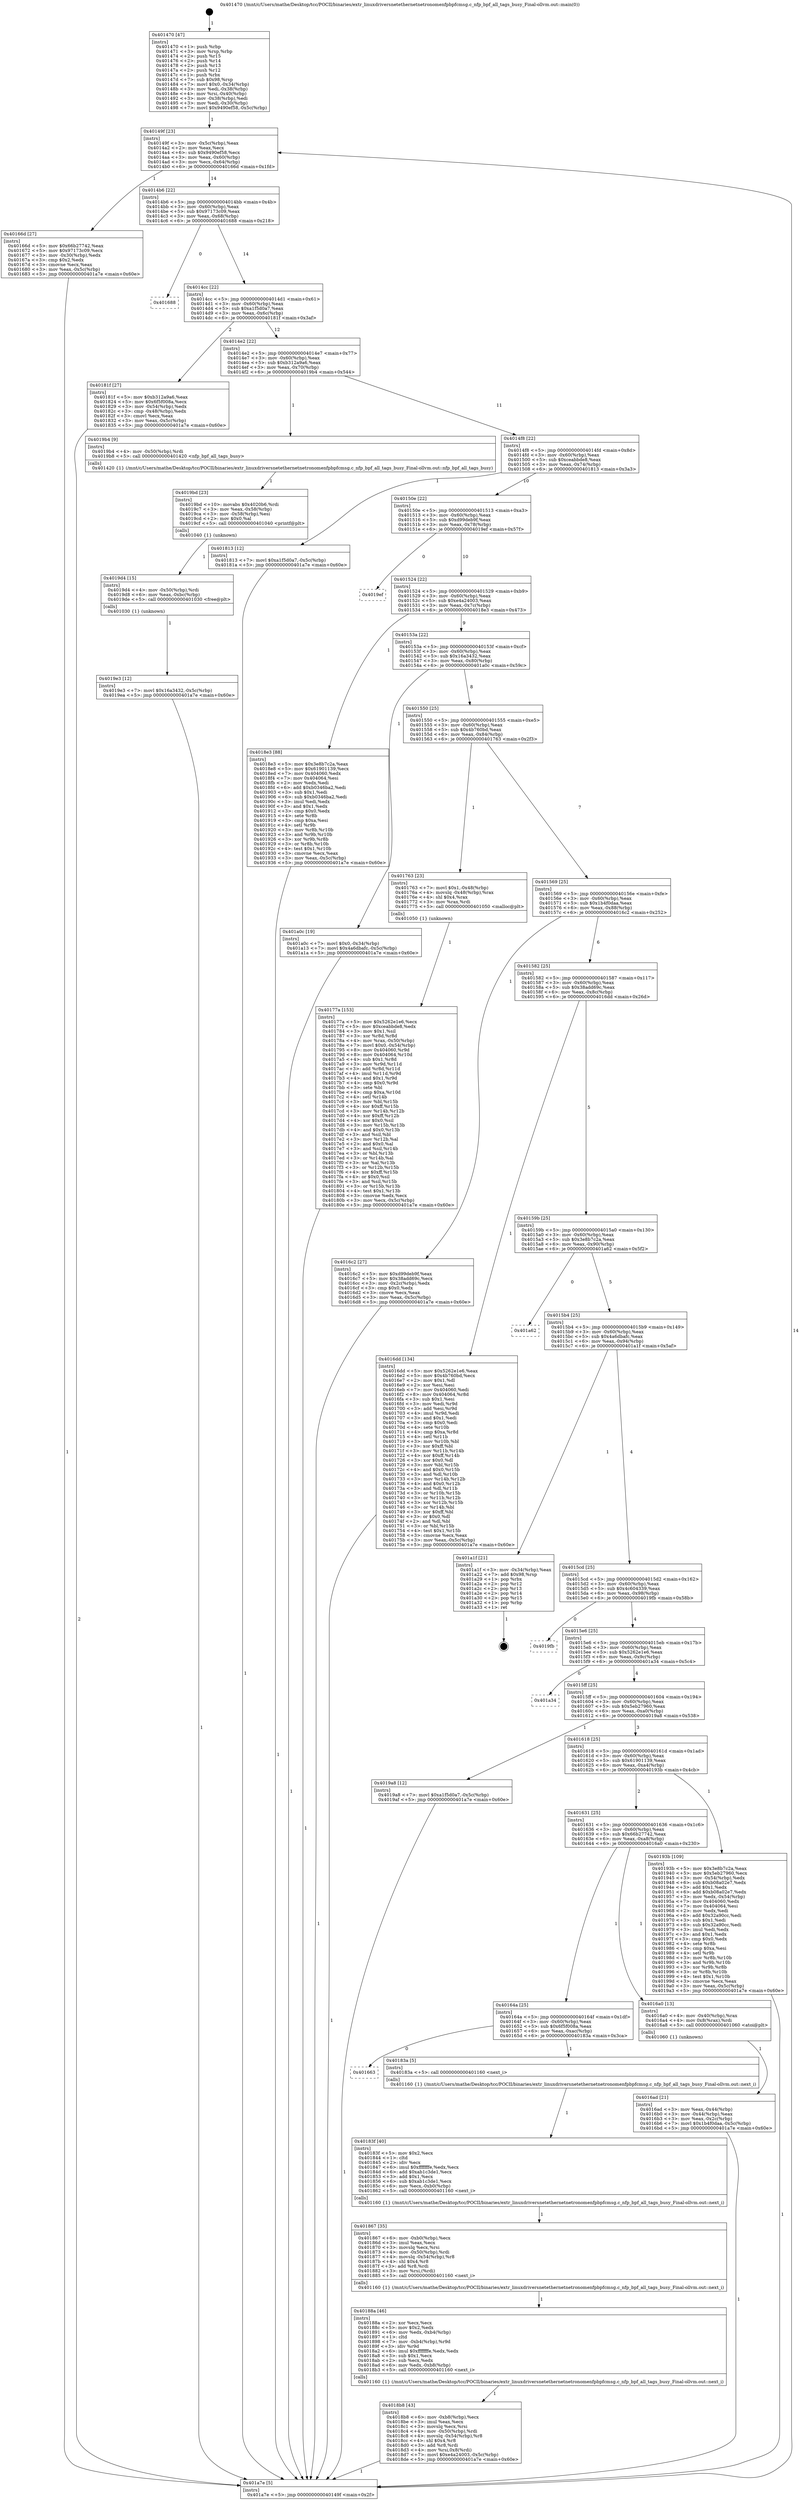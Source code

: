 digraph "0x401470" {
  label = "0x401470 (/mnt/c/Users/mathe/Desktop/tcc/POCII/binaries/extr_linuxdriversnetethernetnetronomenfpbpfcmsg.c_nfp_bpf_all_tags_busy_Final-ollvm.out::main(0))"
  labelloc = "t"
  node[shape=record]

  Entry [label="",width=0.3,height=0.3,shape=circle,fillcolor=black,style=filled]
  "0x40149f" [label="{
     0x40149f [23]\l
     | [instrs]\l
     &nbsp;&nbsp;0x40149f \<+3\>: mov -0x5c(%rbp),%eax\l
     &nbsp;&nbsp;0x4014a2 \<+2\>: mov %eax,%ecx\l
     &nbsp;&nbsp;0x4014a4 \<+6\>: sub $0x9490ef58,%ecx\l
     &nbsp;&nbsp;0x4014aa \<+3\>: mov %eax,-0x60(%rbp)\l
     &nbsp;&nbsp;0x4014ad \<+3\>: mov %ecx,-0x64(%rbp)\l
     &nbsp;&nbsp;0x4014b0 \<+6\>: je 000000000040166d \<main+0x1fd\>\l
  }"]
  "0x40166d" [label="{
     0x40166d [27]\l
     | [instrs]\l
     &nbsp;&nbsp;0x40166d \<+5\>: mov $0x66b27742,%eax\l
     &nbsp;&nbsp;0x401672 \<+5\>: mov $0x97173c09,%ecx\l
     &nbsp;&nbsp;0x401677 \<+3\>: mov -0x30(%rbp),%edx\l
     &nbsp;&nbsp;0x40167a \<+3\>: cmp $0x2,%edx\l
     &nbsp;&nbsp;0x40167d \<+3\>: cmovne %ecx,%eax\l
     &nbsp;&nbsp;0x401680 \<+3\>: mov %eax,-0x5c(%rbp)\l
     &nbsp;&nbsp;0x401683 \<+5\>: jmp 0000000000401a7e \<main+0x60e\>\l
  }"]
  "0x4014b6" [label="{
     0x4014b6 [22]\l
     | [instrs]\l
     &nbsp;&nbsp;0x4014b6 \<+5\>: jmp 00000000004014bb \<main+0x4b\>\l
     &nbsp;&nbsp;0x4014bb \<+3\>: mov -0x60(%rbp),%eax\l
     &nbsp;&nbsp;0x4014be \<+5\>: sub $0x97173c09,%eax\l
     &nbsp;&nbsp;0x4014c3 \<+3\>: mov %eax,-0x68(%rbp)\l
     &nbsp;&nbsp;0x4014c6 \<+6\>: je 0000000000401688 \<main+0x218\>\l
  }"]
  "0x401a7e" [label="{
     0x401a7e [5]\l
     | [instrs]\l
     &nbsp;&nbsp;0x401a7e \<+5\>: jmp 000000000040149f \<main+0x2f\>\l
  }"]
  "0x401470" [label="{
     0x401470 [47]\l
     | [instrs]\l
     &nbsp;&nbsp;0x401470 \<+1\>: push %rbp\l
     &nbsp;&nbsp;0x401471 \<+3\>: mov %rsp,%rbp\l
     &nbsp;&nbsp;0x401474 \<+2\>: push %r15\l
     &nbsp;&nbsp;0x401476 \<+2\>: push %r14\l
     &nbsp;&nbsp;0x401478 \<+2\>: push %r13\l
     &nbsp;&nbsp;0x40147a \<+2\>: push %r12\l
     &nbsp;&nbsp;0x40147c \<+1\>: push %rbx\l
     &nbsp;&nbsp;0x40147d \<+7\>: sub $0x98,%rsp\l
     &nbsp;&nbsp;0x401484 \<+7\>: movl $0x0,-0x34(%rbp)\l
     &nbsp;&nbsp;0x40148b \<+3\>: mov %edi,-0x38(%rbp)\l
     &nbsp;&nbsp;0x40148e \<+4\>: mov %rsi,-0x40(%rbp)\l
     &nbsp;&nbsp;0x401492 \<+3\>: mov -0x38(%rbp),%edi\l
     &nbsp;&nbsp;0x401495 \<+3\>: mov %edi,-0x30(%rbp)\l
     &nbsp;&nbsp;0x401498 \<+7\>: movl $0x9490ef58,-0x5c(%rbp)\l
  }"]
  Exit [label="",width=0.3,height=0.3,shape=circle,fillcolor=black,style=filled,peripheries=2]
  "0x401688" [label="{
     0x401688\l
  }", style=dashed]
  "0x4014cc" [label="{
     0x4014cc [22]\l
     | [instrs]\l
     &nbsp;&nbsp;0x4014cc \<+5\>: jmp 00000000004014d1 \<main+0x61\>\l
     &nbsp;&nbsp;0x4014d1 \<+3\>: mov -0x60(%rbp),%eax\l
     &nbsp;&nbsp;0x4014d4 \<+5\>: sub $0xa1f5d0a7,%eax\l
     &nbsp;&nbsp;0x4014d9 \<+3\>: mov %eax,-0x6c(%rbp)\l
     &nbsp;&nbsp;0x4014dc \<+6\>: je 000000000040181f \<main+0x3af\>\l
  }"]
  "0x4019e3" [label="{
     0x4019e3 [12]\l
     | [instrs]\l
     &nbsp;&nbsp;0x4019e3 \<+7\>: movl $0x16a3432,-0x5c(%rbp)\l
     &nbsp;&nbsp;0x4019ea \<+5\>: jmp 0000000000401a7e \<main+0x60e\>\l
  }"]
  "0x40181f" [label="{
     0x40181f [27]\l
     | [instrs]\l
     &nbsp;&nbsp;0x40181f \<+5\>: mov $0xb312a9a6,%eax\l
     &nbsp;&nbsp;0x401824 \<+5\>: mov $0x6f5f008a,%ecx\l
     &nbsp;&nbsp;0x401829 \<+3\>: mov -0x54(%rbp),%edx\l
     &nbsp;&nbsp;0x40182c \<+3\>: cmp -0x48(%rbp),%edx\l
     &nbsp;&nbsp;0x40182f \<+3\>: cmovl %ecx,%eax\l
     &nbsp;&nbsp;0x401832 \<+3\>: mov %eax,-0x5c(%rbp)\l
     &nbsp;&nbsp;0x401835 \<+5\>: jmp 0000000000401a7e \<main+0x60e\>\l
  }"]
  "0x4014e2" [label="{
     0x4014e2 [22]\l
     | [instrs]\l
     &nbsp;&nbsp;0x4014e2 \<+5\>: jmp 00000000004014e7 \<main+0x77\>\l
     &nbsp;&nbsp;0x4014e7 \<+3\>: mov -0x60(%rbp),%eax\l
     &nbsp;&nbsp;0x4014ea \<+5\>: sub $0xb312a9a6,%eax\l
     &nbsp;&nbsp;0x4014ef \<+3\>: mov %eax,-0x70(%rbp)\l
     &nbsp;&nbsp;0x4014f2 \<+6\>: je 00000000004019b4 \<main+0x544\>\l
  }"]
  "0x4019d4" [label="{
     0x4019d4 [15]\l
     | [instrs]\l
     &nbsp;&nbsp;0x4019d4 \<+4\>: mov -0x50(%rbp),%rdi\l
     &nbsp;&nbsp;0x4019d8 \<+6\>: mov %eax,-0xbc(%rbp)\l
     &nbsp;&nbsp;0x4019de \<+5\>: call 0000000000401030 \<free@plt\>\l
     | [calls]\l
     &nbsp;&nbsp;0x401030 \{1\} (unknown)\l
  }"]
  "0x4019b4" [label="{
     0x4019b4 [9]\l
     | [instrs]\l
     &nbsp;&nbsp;0x4019b4 \<+4\>: mov -0x50(%rbp),%rdi\l
     &nbsp;&nbsp;0x4019b8 \<+5\>: call 0000000000401420 \<nfp_bpf_all_tags_busy\>\l
     | [calls]\l
     &nbsp;&nbsp;0x401420 \{1\} (/mnt/c/Users/mathe/Desktop/tcc/POCII/binaries/extr_linuxdriversnetethernetnetronomenfpbpfcmsg.c_nfp_bpf_all_tags_busy_Final-ollvm.out::nfp_bpf_all_tags_busy)\l
  }"]
  "0x4014f8" [label="{
     0x4014f8 [22]\l
     | [instrs]\l
     &nbsp;&nbsp;0x4014f8 \<+5\>: jmp 00000000004014fd \<main+0x8d\>\l
     &nbsp;&nbsp;0x4014fd \<+3\>: mov -0x60(%rbp),%eax\l
     &nbsp;&nbsp;0x401500 \<+5\>: sub $0xceabbde8,%eax\l
     &nbsp;&nbsp;0x401505 \<+3\>: mov %eax,-0x74(%rbp)\l
     &nbsp;&nbsp;0x401508 \<+6\>: je 0000000000401813 \<main+0x3a3\>\l
  }"]
  "0x4019bd" [label="{
     0x4019bd [23]\l
     | [instrs]\l
     &nbsp;&nbsp;0x4019bd \<+10\>: movabs $0x4020b6,%rdi\l
     &nbsp;&nbsp;0x4019c7 \<+3\>: mov %eax,-0x58(%rbp)\l
     &nbsp;&nbsp;0x4019ca \<+3\>: mov -0x58(%rbp),%esi\l
     &nbsp;&nbsp;0x4019cd \<+2\>: mov $0x0,%al\l
     &nbsp;&nbsp;0x4019cf \<+5\>: call 0000000000401040 \<printf@plt\>\l
     | [calls]\l
     &nbsp;&nbsp;0x401040 \{1\} (unknown)\l
  }"]
  "0x401813" [label="{
     0x401813 [12]\l
     | [instrs]\l
     &nbsp;&nbsp;0x401813 \<+7\>: movl $0xa1f5d0a7,-0x5c(%rbp)\l
     &nbsp;&nbsp;0x40181a \<+5\>: jmp 0000000000401a7e \<main+0x60e\>\l
  }"]
  "0x40150e" [label="{
     0x40150e [22]\l
     | [instrs]\l
     &nbsp;&nbsp;0x40150e \<+5\>: jmp 0000000000401513 \<main+0xa3\>\l
     &nbsp;&nbsp;0x401513 \<+3\>: mov -0x60(%rbp),%eax\l
     &nbsp;&nbsp;0x401516 \<+5\>: sub $0xd99deb9f,%eax\l
     &nbsp;&nbsp;0x40151b \<+3\>: mov %eax,-0x78(%rbp)\l
     &nbsp;&nbsp;0x40151e \<+6\>: je 00000000004019ef \<main+0x57f\>\l
  }"]
  "0x4018b8" [label="{
     0x4018b8 [43]\l
     | [instrs]\l
     &nbsp;&nbsp;0x4018b8 \<+6\>: mov -0xb8(%rbp),%ecx\l
     &nbsp;&nbsp;0x4018be \<+3\>: imul %eax,%ecx\l
     &nbsp;&nbsp;0x4018c1 \<+3\>: movslq %ecx,%rsi\l
     &nbsp;&nbsp;0x4018c4 \<+4\>: mov -0x50(%rbp),%rdi\l
     &nbsp;&nbsp;0x4018c8 \<+4\>: movslq -0x54(%rbp),%r8\l
     &nbsp;&nbsp;0x4018cc \<+4\>: shl $0x4,%r8\l
     &nbsp;&nbsp;0x4018d0 \<+3\>: add %r8,%rdi\l
     &nbsp;&nbsp;0x4018d3 \<+4\>: mov %rsi,0x8(%rdi)\l
     &nbsp;&nbsp;0x4018d7 \<+7\>: movl $0xe4a24003,-0x5c(%rbp)\l
     &nbsp;&nbsp;0x4018de \<+5\>: jmp 0000000000401a7e \<main+0x60e\>\l
  }"]
  "0x4019ef" [label="{
     0x4019ef\l
  }", style=dashed]
  "0x401524" [label="{
     0x401524 [22]\l
     | [instrs]\l
     &nbsp;&nbsp;0x401524 \<+5\>: jmp 0000000000401529 \<main+0xb9\>\l
     &nbsp;&nbsp;0x401529 \<+3\>: mov -0x60(%rbp),%eax\l
     &nbsp;&nbsp;0x40152c \<+5\>: sub $0xe4a24003,%eax\l
     &nbsp;&nbsp;0x401531 \<+3\>: mov %eax,-0x7c(%rbp)\l
     &nbsp;&nbsp;0x401534 \<+6\>: je 00000000004018e3 \<main+0x473\>\l
  }"]
  "0x40188a" [label="{
     0x40188a [46]\l
     | [instrs]\l
     &nbsp;&nbsp;0x40188a \<+2\>: xor %ecx,%ecx\l
     &nbsp;&nbsp;0x40188c \<+5\>: mov $0x2,%edx\l
     &nbsp;&nbsp;0x401891 \<+6\>: mov %edx,-0xb4(%rbp)\l
     &nbsp;&nbsp;0x401897 \<+1\>: cltd\l
     &nbsp;&nbsp;0x401898 \<+7\>: mov -0xb4(%rbp),%r9d\l
     &nbsp;&nbsp;0x40189f \<+3\>: idiv %r9d\l
     &nbsp;&nbsp;0x4018a2 \<+6\>: imul $0xfffffffe,%edx,%edx\l
     &nbsp;&nbsp;0x4018a8 \<+3\>: sub $0x1,%ecx\l
     &nbsp;&nbsp;0x4018ab \<+2\>: sub %ecx,%edx\l
     &nbsp;&nbsp;0x4018ad \<+6\>: mov %edx,-0xb8(%rbp)\l
     &nbsp;&nbsp;0x4018b3 \<+5\>: call 0000000000401160 \<next_i\>\l
     | [calls]\l
     &nbsp;&nbsp;0x401160 \{1\} (/mnt/c/Users/mathe/Desktop/tcc/POCII/binaries/extr_linuxdriversnetethernetnetronomenfpbpfcmsg.c_nfp_bpf_all_tags_busy_Final-ollvm.out::next_i)\l
  }"]
  "0x4018e3" [label="{
     0x4018e3 [88]\l
     | [instrs]\l
     &nbsp;&nbsp;0x4018e3 \<+5\>: mov $0x3e8b7c2a,%eax\l
     &nbsp;&nbsp;0x4018e8 \<+5\>: mov $0x61901139,%ecx\l
     &nbsp;&nbsp;0x4018ed \<+7\>: mov 0x404060,%edx\l
     &nbsp;&nbsp;0x4018f4 \<+7\>: mov 0x404064,%esi\l
     &nbsp;&nbsp;0x4018fb \<+2\>: mov %edx,%edi\l
     &nbsp;&nbsp;0x4018fd \<+6\>: add $0xb0346ba2,%edi\l
     &nbsp;&nbsp;0x401903 \<+3\>: sub $0x1,%edi\l
     &nbsp;&nbsp;0x401906 \<+6\>: sub $0xb0346ba2,%edi\l
     &nbsp;&nbsp;0x40190c \<+3\>: imul %edi,%edx\l
     &nbsp;&nbsp;0x40190f \<+3\>: and $0x1,%edx\l
     &nbsp;&nbsp;0x401912 \<+3\>: cmp $0x0,%edx\l
     &nbsp;&nbsp;0x401915 \<+4\>: sete %r8b\l
     &nbsp;&nbsp;0x401919 \<+3\>: cmp $0xa,%esi\l
     &nbsp;&nbsp;0x40191c \<+4\>: setl %r9b\l
     &nbsp;&nbsp;0x401920 \<+3\>: mov %r8b,%r10b\l
     &nbsp;&nbsp;0x401923 \<+3\>: and %r9b,%r10b\l
     &nbsp;&nbsp;0x401926 \<+3\>: xor %r9b,%r8b\l
     &nbsp;&nbsp;0x401929 \<+3\>: or %r8b,%r10b\l
     &nbsp;&nbsp;0x40192c \<+4\>: test $0x1,%r10b\l
     &nbsp;&nbsp;0x401930 \<+3\>: cmovne %ecx,%eax\l
     &nbsp;&nbsp;0x401933 \<+3\>: mov %eax,-0x5c(%rbp)\l
     &nbsp;&nbsp;0x401936 \<+5\>: jmp 0000000000401a7e \<main+0x60e\>\l
  }"]
  "0x40153a" [label="{
     0x40153a [22]\l
     | [instrs]\l
     &nbsp;&nbsp;0x40153a \<+5\>: jmp 000000000040153f \<main+0xcf\>\l
     &nbsp;&nbsp;0x40153f \<+3\>: mov -0x60(%rbp),%eax\l
     &nbsp;&nbsp;0x401542 \<+5\>: sub $0x16a3432,%eax\l
     &nbsp;&nbsp;0x401547 \<+3\>: mov %eax,-0x80(%rbp)\l
     &nbsp;&nbsp;0x40154a \<+6\>: je 0000000000401a0c \<main+0x59c\>\l
  }"]
  "0x401867" [label="{
     0x401867 [35]\l
     | [instrs]\l
     &nbsp;&nbsp;0x401867 \<+6\>: mov -0xb0(%rbp),%ecx\l
     &nbsp;&nbsp;0x40186d \<+3\>: imul %eax,%ecx\l
     &nbsp;&nbsp;0x401870 \<+3\>: movslq %ecx,%rsi\l
     &nbsp;&nbsp;0x401873 \<+4\>: mov -0x50(%rbp),%rdi\l
     &nbsp;&nbsp;0x401877 \<+4\>: movslq -0x54(%rbp),%r8\l
     &nbsp;&nbsp;0x40187b \<+4\>: shl $0x4,%r8\l
     &nbsp;&nbsp;0x40187f \<+3\>: add %r8,%rdi\l
     &nbsp;&nbsp;0x401882 \<+3\>: mov %rsi,(%rdi)\l
     &nbsp;&nbsp;0x401885 \<+5\>: call 0000000000401160 \<next_i\>\l
     | [calls]\l
     &nbsp;&nbsp;0x401160 \{1\} (/mnt/c/Users/mathe/Desktop/tcc/POCII/binaries/extr_linuxdriversnetethernetnetronomenfpbpfcmsg.c_nfp_bpf_all_tags_busy_Final-ollvm.out::next_i)\l
  }"]
  "0x401a0c" [label="{
     0x401a0c [19]\l
     | [instrs]\l
     &nbsp;&nbsp;0x401a0c \<+7\>: movl $0x0,-0x34(%rbp)\l
     &nbsp;&nbsp;0x401a13 \<+7\>: movl $0x4a6dbafc,-0x5c(%rbp)\l
     &nbsp;&nbsp;0x401a1a \<+5\>: jmp 0000000000401a7e \<main+0x60e\>\l
  }"]
  "0x401550" [label="{
     0x401550 [25]\l
     | [instrs]\l
     &nbsp;&nbsp;0x401550 \<+5\>: jmp 0000000000401555 \<main+0xe5\>\l
     &nbsp;&nbsp;0x401555 \<+3\>: mov -0x60(%rbp),%eax\l
     &nbsp;&nbsp;0x401558 \<+5\>: sub $0x4b760bd,%eax\l
     &nbsp;&nbsp;0x40155d \<+6\>: mov %eax,-0x84(%rbp)\l
     &nbsp;&nbsp;0x401563 \<+6\>: je 0000000000401763 \<main+0x2f3\>\l
  }"]
  "0x40183f" [label="{
     0x40183f [40]\l
     | [instrs]\l
     &nbsp;&nbsp;0x40183f \<+5\>: mov $0x2,%ecx\l
     &nbsp;&nbsp;0x401844 \<+1\>: cltd\l
     &nbsp;&nbsp;0x401845 \<+2\>: idiv %ecx\l
     &nbsp;&nbsp;0x401847 \<+6\>: imul $0xfffffffe,%edx,%ecx\l
     &nbsp;&nbsp;0x40184d \<+6\>: add $0xab1c3de1,%ecx\l
     &nbsp;&nbsp;0x401853 \<+3\>: add $0x1,%ecx\l
     &nbsp;&nbsp;0x401856 \<+6\>: sub $0xab1c3de1,%ecx\l
     &nbsp;&nbsp;0x40185c \<+6\>: mov %ecx,-0xb0(%rbp)\l
     &nbsp;&nbsp;0x401862 \<+5\>: call 0000000000401160 \<next_i\>\l
     | [calls]\l
     &nbsp;&nbsp;0x401160 \{1\} (/mnt/c/Users/mathe/Desktop/tcc/POCII/binaries/extr_linuxdriversnetethernetnetronomenfpbpfcmsg.c_nfp_bpf_all_tags_busy_Final-ollvm.out::next_i)\l
  }"]
  "0x401763" [label="{
     0x401763 [23]\l
     | [instrs]\l
     &nbsp;&nbsp;0x401763 \<+7\>: movl $0x1,-0x48(%rbp)\l
     &nbsp;&nbsp;0x40176a \<+4\>: movslq -0x48(%rbp),%rax\l
     &nbsp;&nbsp;0x40176e \<+4\>: shl $0x4,%rax\l
     &nbsp;&nbsp;0x401772 \<+3\>: mov %rax,%rdi\l
     &nbsp;&nbsp;0x401775 \<+5\>: call 0000000000401050 \<malloc@plt\>\l
     | [calls]\l
     &nbsp;&nbsp;0x401050 \{1\} (unknown)\l
  }"]
  "0x401569" [label="{
     0x401569 [25]\l
     | [instrs]\l
     &nbsp;&nbsp;0x401569 \<+5\>: jmp 000000000040156e \<main+0xfe\>\l
     &nbsp;&nbsp;0x40156e \<+3\>: mov -0x60(%rbp),%eax\l
     &nbsp;&nbsp;0x401571 \<+5\>: sub $0x1b4f0daa,%eax\l
     &nbsp;&nbsp;0x401576 \<+6\>: mov %eax,-0x88(%rbp)\l
     &nbsp;&nbsp;0x40157c \<+6\>: je 00000000004016c2 \<main+0x252\>\l
  }"]
  "0x401663" [label="{
     0x401663\l
  }", style=dashed]
  "0x4016c2" [label="{
     0x4016c2 [27]\l
     | [instrs]\l
     &nbsp;&nbsp;0x4016c2 \<+5\>: mov $0xd99deb9f,%eax\l
     &nbsp;&nbsp;0x4016c7 \<+5\>: mov $0x38add69c,%ecx\l
     &nbsp;&nbsp;0x4016cc \<+3\>: mov -0x2c(%rbp),%edx\l
     &nbsp;&nbsp;0x4016cf \<+3\>: cmp $0x0,%edx\l
     &nbsp;&nbsp;0x4016d2 \<+3\>: cmove %ecx,%eax\l
     &nbsp;&nbsp;0x4016d5 \<+3\>: mov %eax,-0x5c(%rbp)\l
     &nbsp;&nbsp;0x4016d8 \<+5\>: jmp 0000000000401a7e \<main+0x60e\>\l
  }"]
  "0x401582" [label="{
     0x401582 [25]\l
     | [instrs]\l
     &nbsp;&nbsp;0x401582 \<+5\>: jmp 0000000000401587 \<main+0x117\>\l
     &nbsp;&nbsp;0x401587 \<+3\>: mov -0x60(%rbp),%eax\l
     &nbsp;&nbsp;0x40158a \<+5\>: sub $0x38add69c,%eax\l
     &nbsp;&nbsp;0x40158f \<+6\>: mov %eax,-0x8c(%rbp)\l
     &nbsp;&nbsp;0x401595 \<+6\>: je 00000000004016dd \<main+0x26d\>\l
  }"]
  "0x40183a" [label="{
     0x40183a [5]\l
     | [instrs]\l
     &nbsp;&nbsp;0x40183a \<+5\>: call 0000000000401160 \<next_i\>\l
     | [calls]\l
     &nbsp;&nbsp;0x401160 \{1\} (/mnt/c/Users/mathe/Desktop/tcc/POCII/binaries/extr_linuxdriversnetethernetnetronomenfpbpfcmsg.c_nfp_bpf_all_tags_busy_Final-ollvm.out::next_i)\l
  }"]
  "0x4016dd" [label="{
     0x4016dd [134]\l
     | [instrs]\l
     &nbsp;&nbsp;0x4016dd \<+5\>: mov $0x5262e1e6,%eax\l
     &nbsp;&nbsp;0x4016e2 \<+5\>: mov $0x4b760bd,%ecx\l
     &nbsp;&nbsp;0x4016e7 \<+2\>: mov $0x1,%dl\l
     &nbsp;&nbsp;0x4016e9 \<+2\>: xor %esi,%esi\l
     &nbsp;&nbsp;0x4016eb \<+7\>: mov 0x404060,%edi\l
     &nbsp;&nbsp;0x4016f2 \<+8\>: mov 0x404064,%r8d\l
     &nbsp;&nbsp;0x4016fa \<+3\>: sub $0x1,%esi\l
     &nbsp;&nbsp;0x4016fd \<+3\>: mov %edi,%r9d\l
     &nbsp;&nbsp;0x401700 \<+3\>: add %esi,%r9d\l
     &nbsp;&nbsp;0x401703 \<+4\>: imul %r9d,%edi\l
     &nbsp;&nbsp;0x401707 \<+3\>: and $0x1,%edi\l
     &nbsp;&nbsp;0x40170a \<+3\>: cmp $0x0,%edi\l
     &nbsp;&nbsp;0x40170d \<+4\>: sete %r10b\l
     &nbsp;&nbsp;0x401711 \<+4\>: cmp $0xa,%r8d\l
     &nbsp;&nbsp;0x401715 \<+4\>: setl %r11b\l
     &nbsp;&nbsp;0x401719 \<+3\>: mov %r10b,%bl\l
     &nbsp;&nbsp;0x40171c \<+3\>: xor $0xff,%bl\l
     &nbsp;&nbsp;0x40171f \<+3\>: mov %r11b,%r14b\l
     &nbsp;&nbsp;0x401722 \<+4\>: xor $0xff,%r14b\l
     &nbsp;&nbsp;0x401726 \<+3\>: xor $0x0,%dl\l
     &nbsp;&nbsp;0x401729 \<+3\>: mov %bl,%r15b\l
     &nbsp;&nbsp;0x40172c \<+4\>: and $0x0,%r15b\l
     &nbsp;&nbsp;0x401730 \<+3\>: and %dl,%r10b\l
     &nbsp;&nbsp;0x401733 \<+3\>: mov %r14b,%r12b\l
     &nbsp;&nbsp;0x401736 \<+4\>: and $0x0,%r12b\l
     &nbsp;&nbsp;0x40173a \<+3\>: and %dl,%r11b\l
     &nbsp;&nbsp;0x40173d \<+3\>: or %r10b,%r15b\l
     &nbsp;&nbsp;0x401740 \<+3\>: or %r11b,%r12b\l
     &nbsp;&nbsp;0x401743 \<+3\>: xor %r12b,%r15b\l
     &nbsp;&nbsp;0x401746 \<+3\>: or %r14b,%bl\l
     &nbsp;&nbsp;0x401749 \<+3\>: xor $0xff,%bl\l
     &nbsp;&nbsp;0x40174c \<+3\>: or $0x0,%dl\l
     &nbsp;&nbsp;0x40174f \<+2\>: and %dl,%bl\l
     &nbsp;&nbsp;0x401751 \<+3\>: or %bl,%r15b\l
     &nbsp;&nbsp;0x401754 \<+4\>: test $0x1,%r15b\l
     &nbsp;&nbsp;0x401758 \<+3\>: cmovne %ecx,%eax\l
     &nbsp;&nbsp;0x40175b \<+3\>: mov %eax,-0x5c(%rbp)\l
     &nbsp;&nbsp;0x40175e \<+5\>: jmp 0000000000401a7e \<main+0x60e\>\l
  }"]
  "0x40159b" [label="{
     0x40159b [25]\l
     | [instrs]\l
     &nbsp;&nbsp;0x40159b \<+5\>: jmp 00000000004015a0 \<main+0x130\>\l
     &nbsp;&nbsp;0x4015a0 \<+3\>: mov -0x60(%rbp),%eax\l
     &nbsp;&nbsp;0x4015a3 \<+5\>: sub $0x3e8b7c2a,%eax\l
     &nbsp;&nbsp;0x4015a8 \<+6\>: mov %eax,-0x90(%rbp)\l
     &nbsp;&nbsp;0x4015ae \<+6\>: je 0000000000401a62 \<main+0x5f2\>\l
  }"]
  "0x40177a" [label="{
     0x40177a [153]\l
     | [instrs]\l
     &nbsp;&nbsp;0x40177a \<+5\>: mov $0x5262e1e6,%ecx\l
     &nbsp;&nbsp;0x40177f \<+5\>: mov $0xceabbde8,%edx\l
     &nbsp;&nbsp;0x401784 \<+3\>: mov $0x1,%sil\l
     &nbsp;&nbsp;0x401787 \<+3\>: xor %r8d,%r8d\l
     &nbsp;&nbsp;0x40178a \<+4\>: mov %rax,-0x50(%rbp)\l
     &nbsp;&nbsp;0x40178e \<+7\>: movl $0x0,-0x54(%rbp)\l
     &nbsp;&nbsp;0x401795 \<+8\>: mov 0x404060,%r9d\l
     &nbsp;&nbsp;0x40179d \<+8\>: mov 0x404064,%r10d\l
     &nbsp;&nbsp;0x4017a5 \<+4\>: sub $0x1,%r8d\l
     &nbsp;&nbsp;0x4017a9 \<+3\>: mov %r9d,%r11d\l
     &nbsp;&nbsp;0x4017ac \<+3\>: add %r8d,%r11d\l
     &nbsp;&nbsp;0x4017af \<+4\>: imul %r11d,%r9d\l
     &nbsp;&nbsp;0x4017b3 \<+4\>: and $0x1,%r9d\l
     &nbsp;&nbsp;0x4017b7 \<+4\>: cmp $0x0,%r9d\l
     &nbsp;&nbsp;0x4017bb \<+3\>: sete %bl\l
     &nbsp;&nbsp;0x4017be \<+4\>: cmp $0xa,%r10d\l
     &nbsp;&nbsp;0x4017c2 \<+4\>: setl %r14b\l
     &nbsp;&nbsp;0x4017c6 \<+3\>: mov %bl,%r15b\l
     &nbsp;&nbsp;0x4017c9 \<+4\>: xor $0xff,%r15b\l
     &nbsp;&nbsp;0x4017cd \<+3\>: mov %r14b,%r12b\l
     &nbsp;&nbsp;0x4017d0 \<+4\>: xor $0xff,%r12b\l
     &nbsp;&nbsp;0x4017d4 \<+4\>: xor $0x0,%sil\l
     &nbsp;&nbsp;0x4017d8 \<+3\>: mov %r15b,%r13b\l
     &nbsp;&nbsp;0x4017db \<+4\>: and $0x0,%r13b\l
     &nbsp;&nbsp;0x4017df \<+3\>: and %sil,%bl\l
     &nbsp;&nbsp;0x4017e2 \<+3\>: mov %r12b,%al\l
     &nbsp;&nbsp;0x4017e5 \<+2\>: and $0x0,%al\l
     &nbsp;&nbsp;0x4017e7 \<+3\>: and %sil,%r14b\l
     &nbsp;&nbsp;0x4017ea \<+3\>: or %bl,%r13b\l
     &nbsp;&nbsp;0x4017ed \<+3\>: or %r14b,%al\l
     &nbsp;&nbsp;0x4017f0 \<+3\>: xor %al,%r13b\l
     &nbsp;&nbsp;0x4017f3 \<+3\>: or %r12b,%r15b\l
     &nbsp;&nbsp;0x4017f6 \<+4\>: xor $0xff,%r15b\l
     &nbsp;&nbsp;0x4017fa \<+4\>: or $0x0,%sil\l
     &nbsp;&nbsp;0x4017fe \<+3\>: and %sil,%r15b\l
     &nbsp;&nbsp;0x401801 \<+3\>: or %r15b,%r13b\l
     &nbsp;&nbsp;0x401804 \<+4\>: test $0x1,%r13b\l
     &nbsp;&nbsp;0x401808 \<+3\>: cmovne %edx,%ecx\l
     &nbsp;&nbsp;0x40180b \<+3\>: mov %ecx,-0x5c(%rbp)\l
     &nbsp;&nbsp;0x40180e \<+5\>: jmp 0000000000401a7e \<main+0x60e\>\l
  }"]
  "0x401a62" [label="{
     0x401a62\l
  }", style=dashed]
  "0x4015b4" [label="{
     0x4015b4 [25]\l
     | [instrs]\l
     &nbsp;&nbsp;0x4015b4 \<+5\>: jmp 00000000004015b9 \<main+0x149\>\l
     &nbsp;&nbsp;0x4015b9 \<+3\>: mov -0x60(%rbp),%eax\l
     &nbsp;&nbsp;0x4015bc \<+5\>: sub $0x4a6dbafc,%eax\l
     &nbsp;&nbsp;0x4015c1 \<+6\>: mov %eax,-0x94(%rbp)\l
     &nbsp;&nbsp;0x4015c7 \<+6\>: je 0000000000401a1f \<main+0x5af\>\l
  }"]
  "0x4016ad" [label="{
     0x4016ad [21]\l
     | [instrs]\l
     &nbsp;&nbsp;0x4016ad \<+3\>: mov %eax,-0x44(%rbp)\l
     &nbsp;&nbsp;0x4016b0 \<+3\>: mov -0x44(%rbp),%eax\l
     &nbsp;&nbsp;0x4016b3 \<+3\>: mov %eax,-0x2c(%rbp)\l
     &nbsp;&nbsp;0x4016b6 \<+7\>: movl $0x1b4f0daa,-0x5c(%rbp)\l
     &nbsp;&nbsp;0x4016bd \<+5\>: jmp 0000000000401a7e \<main+0x60e\>\l
  }"]
  "0x401a1f" [label="{
     0x401a1f [21]\l
     | [instrs]\l
     &nbsp;&nbsp;0x401a1f \<+3\>: mov -0x34(%rbp),%eax\l
     &nbsp;&nbsp;0x401a22 \<+7\>: add $0x98,%rsp\l
     &nbsp;&nbsp;0x401a29 \<+1\>: pop %rbx\l
     &nbsp;&nbsp;0x401a2a \<+2\>: pop %r12\l
     &nbsp;&nbsp;0x401a2c \<+2\>: pop %r13\l
     &nbsp;&nbsp;0x401a2e \<+2\>: pop %r14\l
     &nbsp;&nbsp;0x401a30 \<+2\>: pop %r15\l
     &nbsp;&nbsp;0x401a32 \<+1\>: pop %rbp\l
     &nbsp;&nbsp;0x401a33 \<+1\>: ret\l
  }"]
  "0x4015cd" [label="{
     0x4015cd [25]\l
     | [instrs]\l
     &nbsp;&nbsp;0x4015cd \<+5\>: jmp 00000000004015d2 \<main+0x162\>\l
     &nbsp;&nbsp;0x4015d2 \<+3\>: mov -0x60(%rbp),%eax\l
     &nbsp;&nbsp;0x4015d5 \<+5\>: sub $0x4c604339,%eax\l
     &nbsp;&nbsp;0x4015da \<+6\>: mov %eax,-0x98(%rbp)\l
     &nbsp;&nbsp;0x4015e0 \<+6\>: je 00000000004019fb \<main+0x58b\>\l
  }"]
  "0x40164a" [label="{
     0x40164a [25]\l
     | [instrs]\l
     &nbsp;&nbsp;0x40164a \<+5\>: jmp 000000000040164f \<main+0x1df\>\l
     &nbsp;&nbsp;0x40164f \<+3\>: mov -0x60(%rbp),%eax\l
     &nbsp;&nbsp;0x401652 \<+5\>: sub $0x6f5f008a,%eax\l
     &nbsp;&nbsp;0x401657 \<+6\>: mov %eax,-0xac(%rbp)\l
     &nbsp;&nbsp;0x40165d \<+6\>: je 000000000040183a \<main+0x3ca\>\l
  }"]
  "0x4019fb" [label="{
     0x4019fb\l
  }", style=dashed]
  "0x4015e6" [label="{
     0x4015e6 [25]\l
     | [instrs]\l
     &nbsp;&nbsp;0x4015e6 \<+5\>: jmp 00000000004015eb \<main+0x17b\>\l
     &nbsp;&nbsp;0x4015eb \<+3\>: mov -0x60(%rbp),%eax\l
     &nbsp;&nbsp;0x4015ee \<+5\>: sub $0x5262e1e6,%eax\l
     &nbsp;&nbsp;0x4015f3 \<+6\>: mov %eax,-0x9c(%rbp)\l
     &nbsp;&nbsp;0x4015f9 \<+6\>: je 0000000000401a34 \<main+0x5c4\>\l
  }"]
  "0x4016a0" [label="{
     0x4016a0 [13]\l
     | [instrs]\l
     &nbsp;&nbsp;0x4016a0 \<+4\>: mov -0x40(%rbp),%rax\l
     &nbsp;&nbsp;0x4016a4 \<+4\>: mov 0x8(%rax),%rdi\l
     &nbsp;&nbsp;0x4016a8 \<+5\>: call 0000000000401060 \<atoi@plt\>\l
     | [calls]\l
     &nbsp;&nbsp;0x401060 \{1\} (unknown)\l
  }"]
  "0x401a34" [label="{
     0x401a34\l
  }", style=dashed]
  "0x4015ff" [label="{
     0x4015ff [25]\l
     | [instrs]\l
     &nbsp;&nbsp;0x4015ff \<+5\>: jmp 0000000000401604 \<main+0x194\>\l
     &nbsp;&nbsp;0x401604 \<+3\>: mov -0x60(%rbp),%eax\l
     &nbsp;&nbsp;0x401607 \<+5\>: sub $0x5eb27960,%eax\l
     &nbsp;&nbsp;0x40160c \<+6\>: mov %eax,-0xa0(%rbp)\l
     &nbsp;&nbsp;0x401612 \<+6\>: je 00000000004019a8 \<main+0x538\>\l
  }"]
  "0x401631" [label="{
     0x401631 [25]\l
     | [instrs]\l
     &nbsp;&nbsp;0x401631 \<+5\>: jmp 0000000000401636 \<main+0x1c6\>\l
     &nbsp;&nbsp;0x401636 \<+3\>: mov -0x60(%rbp),%eax\l
     &nbsp;&nbsp;0x401639 \<+5\>: sub $0x66b27742,%eax\l
     &nbsp;&nbsp;0x40163e \<+6\>: mov %eax,-0xa8(%rbp)\l
     &nbsp;&nbsp;0x401644 \<+6\>: je 00000000004016a0 \<main+0x230\>\l
  }"]
  "0x4019a8" [label="{
     0x4019a8 [12]\l
     | [instrs]\l
     &nbsp;&nbsp;0x4019a8 \<+7\>: movl $0xa1f5d0a7,-0x5c(%rbp)\l
     &nbsp;&nbsp;0x4019af \<+5\>: jmp 0000000000401a7e \<main+0x60e\>\l
  }"]
  "0x401618" [label="{
     0x401618 [25]\l
     | [instrs]\l
     &nbsp;&nbsp;0x401618 \<+5\>: jmp 000000000040161d \<main+0x1ad\>\l
     &nbsp;&nbsp;0x40161d \<+3\>: mov -0x60(%rbp),%eax\l
     &nbsp;&nbsp;0x401620 \<+5\>: sub $0x61901139,%eax\l
     &nbsp;&nbsp;0x401625 \<+6\>: mov %eax,-0xa4(%rbp)\l
     &nbsp;&nbsp;0x40162b \<+6\>: je 000000000040193b \<main+0x4cb\>\l
  }"]
  "0x40193b" [label="{
     0x40193b [109]\l
     | [instrs]\l
     &nbsp;&nbsp;0x40193b \<+5\>: mov $0x3e8b7c2a,%eax\l
     &nbsp;&nbsp;0x401940 \<+5\>: mov $0x5eb27960,%ecx\l
     &nbsp;&nbsp;0x401945 \<+3\>: mov -0x54(%rbp),%edx\l
     &nbsp;&nbsp;0x401948 \<+6\>: sub $0xb08a02e7,%edx\l
     &nbsp;&nbsp;0x40194e \<+3\>: add $0x1,%edx\l
     &nbsp;&nbsp;0x401951 \<+6\>: add $0xb08a02e7,%edx\l
     &nbsp;&nbsp;0x401957 \<+3\>: mov %edx,-0x54(%rbp)\l
     &nbsp;&nbsp;0x40195a \<+7\>: mov 0x404060,%edx\l
     &nbsp;&nbsp;0x401961 \<+7\>: mov 0x404064,%esi\l
     &nbsp;&nbsp;0x401968 \<+2\>: mov %edx,%edi\l
     &nbsp;&nbsp;0x40196a \<+6\>: add $0x32a90cc,%edi\l
     &nbsp;&nbsp;0x401970 \<+3\>: sub $0x1,%edi\l
     &nbsp;&nbsp;0x401973 \<+6\>: sub $0x32a90cc,%edi\l
     &nbsp;&nbsp;0x401979 \<+3\>: imul %edi,%edx\l
     &nbsp;&nbsp;0x40197c \<+3\>: and $0x1,%edx\l
     &nbsp;&nbsp;0x40197f \<+3\>: cmp $0x0,%edx\l
     &nbsp;&nbsp;0x401982 \<+4\>: sete %r8b\l
     &nbsp;&nbsp;0x401986 \<+3\>: cmp $0xa,%esi\l
     &nbsp;&nbsp;0x401989 \<+4\>: setl %r9b\l
     &nbsp;&nbsp;0x40198d \<+3\>: mov %r8b,%r10b\l
     &nbsp;&nbsp;0x401990 \<+3\>: and %r9b,%r10b\l
     &nbsp;&nbsp;0x401993 \<+3\>: xor %r9b,%r8b\l
     &nbsp;&nbsp;0x401996 \<+3\>: or %r8b,%r10b\l
     &nbsp;&nbsp;0x401999 \<+4\>: test $0x1,%r10b\l
     &nbsp;&nbsp;0x40199d \<+3\>: cmovne %ecx,%eax\l
     &nbsp;&nbsp;0x4019a0 \<+3\>: mov %eax,-0x5c(%rbp)\l
     &nbsp;&nbsp;0x4019a3 \<+5\>: jmp 0000000000401a7e \<main+0x60e\>\l
  }"]
  Entry -> "0x401470" [label=" 1"]
  "0x40149f" -> "0x40166d" [label=" 1"]
  "0x40149f" -> "0x4014b6" [label=" 14"]
  "0x40166d" -> "0x401a7e" [label=" 1"]
  "0x401470" -> "0x40149f" [label=" 1"]
  "0x401a7e" -> "0x40149f" [label=" 14"]
  "0x401a1f" -> Exit [label=" 1"]
  "0x4014b6" -> "0x401688" [label=" 0"]
  "0x4014b6" -> "0x4014cc" [label=" 14"]
  "0x401a0c" -> "0x401a7e" [label=" 1"]
  "0x4014cc" -> "0x40181f" [label=" 2"]
  "0x4014cc" -> "0x4014e2" [label=" 12"]
  "0x4019e3" -> "0x401a7e" [label=" 1"]
  "0x4014e2" -> "0x4019b4" [label=" 1"]
  "0x4014e2" -> "0x4014f8" [label=" 11"]
  "0x4019d4" -> "0x4019e3" [label=" 1"]
  "0x4014f8" -> "0x401813" [label=" 1"]
  "0x4014f8" -> "0x40150e" [label=" 10"]
  "0x4019bd" -> "0x4019d4" [label=" 1"]
  "0x40150e" -> "0x4019ef" [label=" 0"]
  "0x40150e" -> "0x401524" [label=" 10"]
  "0x4019b4" -> "0x4019bd" [label=" 1"]
  "0x401524" -> "0x4018e3" [label=" 1"]
  "0x401524" -> "0x40153a" [label=" 9"]
  "0x4019a8" -> "0x401a7e" [label=" 1"]
  "0x40153a" -> "0x401a0c" [label=" 1"]
  "0x40153a" -> "0x401550" [label=" 8"]
  "0x40193b" -> "0x401a7e" [label=" 1"]
  "0x401550" -> "0x401763" [label=" 1"]
  "0x401550" -> "0x401569" [label=" 7"]
  "0x4018e3" -> "0x401a7e" [label=" 1"]
  "0x401569" -> "0x4016c2" [label=" 1"]
  "0x401569" -> "0x401582" [label=" 6"]
  "0x4018b8" -> "0x401a7e" [label=" 1"]
  "0x401582" -> "0x4016dd" [label=" 1"]
  "0x401582" -> "0x40159b" [label=" 5"]
  "0x40188a" -> "0x4018b8" [label=" 1"]
  "0x40159b" -> "0x401a62" [label=" 0"]
  "0x40159b" -> "0x4015b4" [label=" 5"]
  "0x40183f" -> "0x401867" [label=" 1"]
  "0x4015b4" -> "0x401a1f" [label=" 1"]
  "0x4015b4" -> "0x4015cd" [label=" 4"]
  "0x40183a" -> "0x40183f" [label=" 1"]
  "0x4015cd" -> "0x4019fb" [label=" 0"]
  "0x4015cd" -> "0x4015e6" [label=" 4"]
  "0x40164a" -> "0x401663" [label=" 0"]
  "0x4015e6" -> "0x401a34" [label=" 0"]
  "0x4015e6" -> "0x4015ff" [label=" 4"]
  "0x40164a" -> "0x40183a" [label=" 1"]
  "0x4015ff" -> "0x4019a8" [label=" 1"]
  "0x4015ff" -> "0x401618" [label=" 3"]
  "0x40181f" -> "0x401a7e" [label=" 2"]
  "0x401618" -> "0x40193b" [label=" 1"]
  "0x401618" -> "0x401631" [label=" 2"]
  "0x401867" -> "0x40188a" [label=" 1"]
  "0x401631" -> "0x4016a0" [label=" 1"]
  "0x401631" -> "0x40164a" [label=" 1"]
  "0x4016a0" -> "0x4016ad" [label=" 1"]
  "0x4016ad" -> "0x401a7e" [label=" 1"]
  "0x4016c2" -> "0x401a7e" [label=" 1"]
  "0x4016dd" -> "0x401a7e" [label=" 1"]
  "0x401763" -> "0x40177a" [label=" 1"]
  "0x40177a" -> "0x401a7e" [label=" 1"]
  "0x401813" -> "0x401a7e" [label=" 1"]
}

